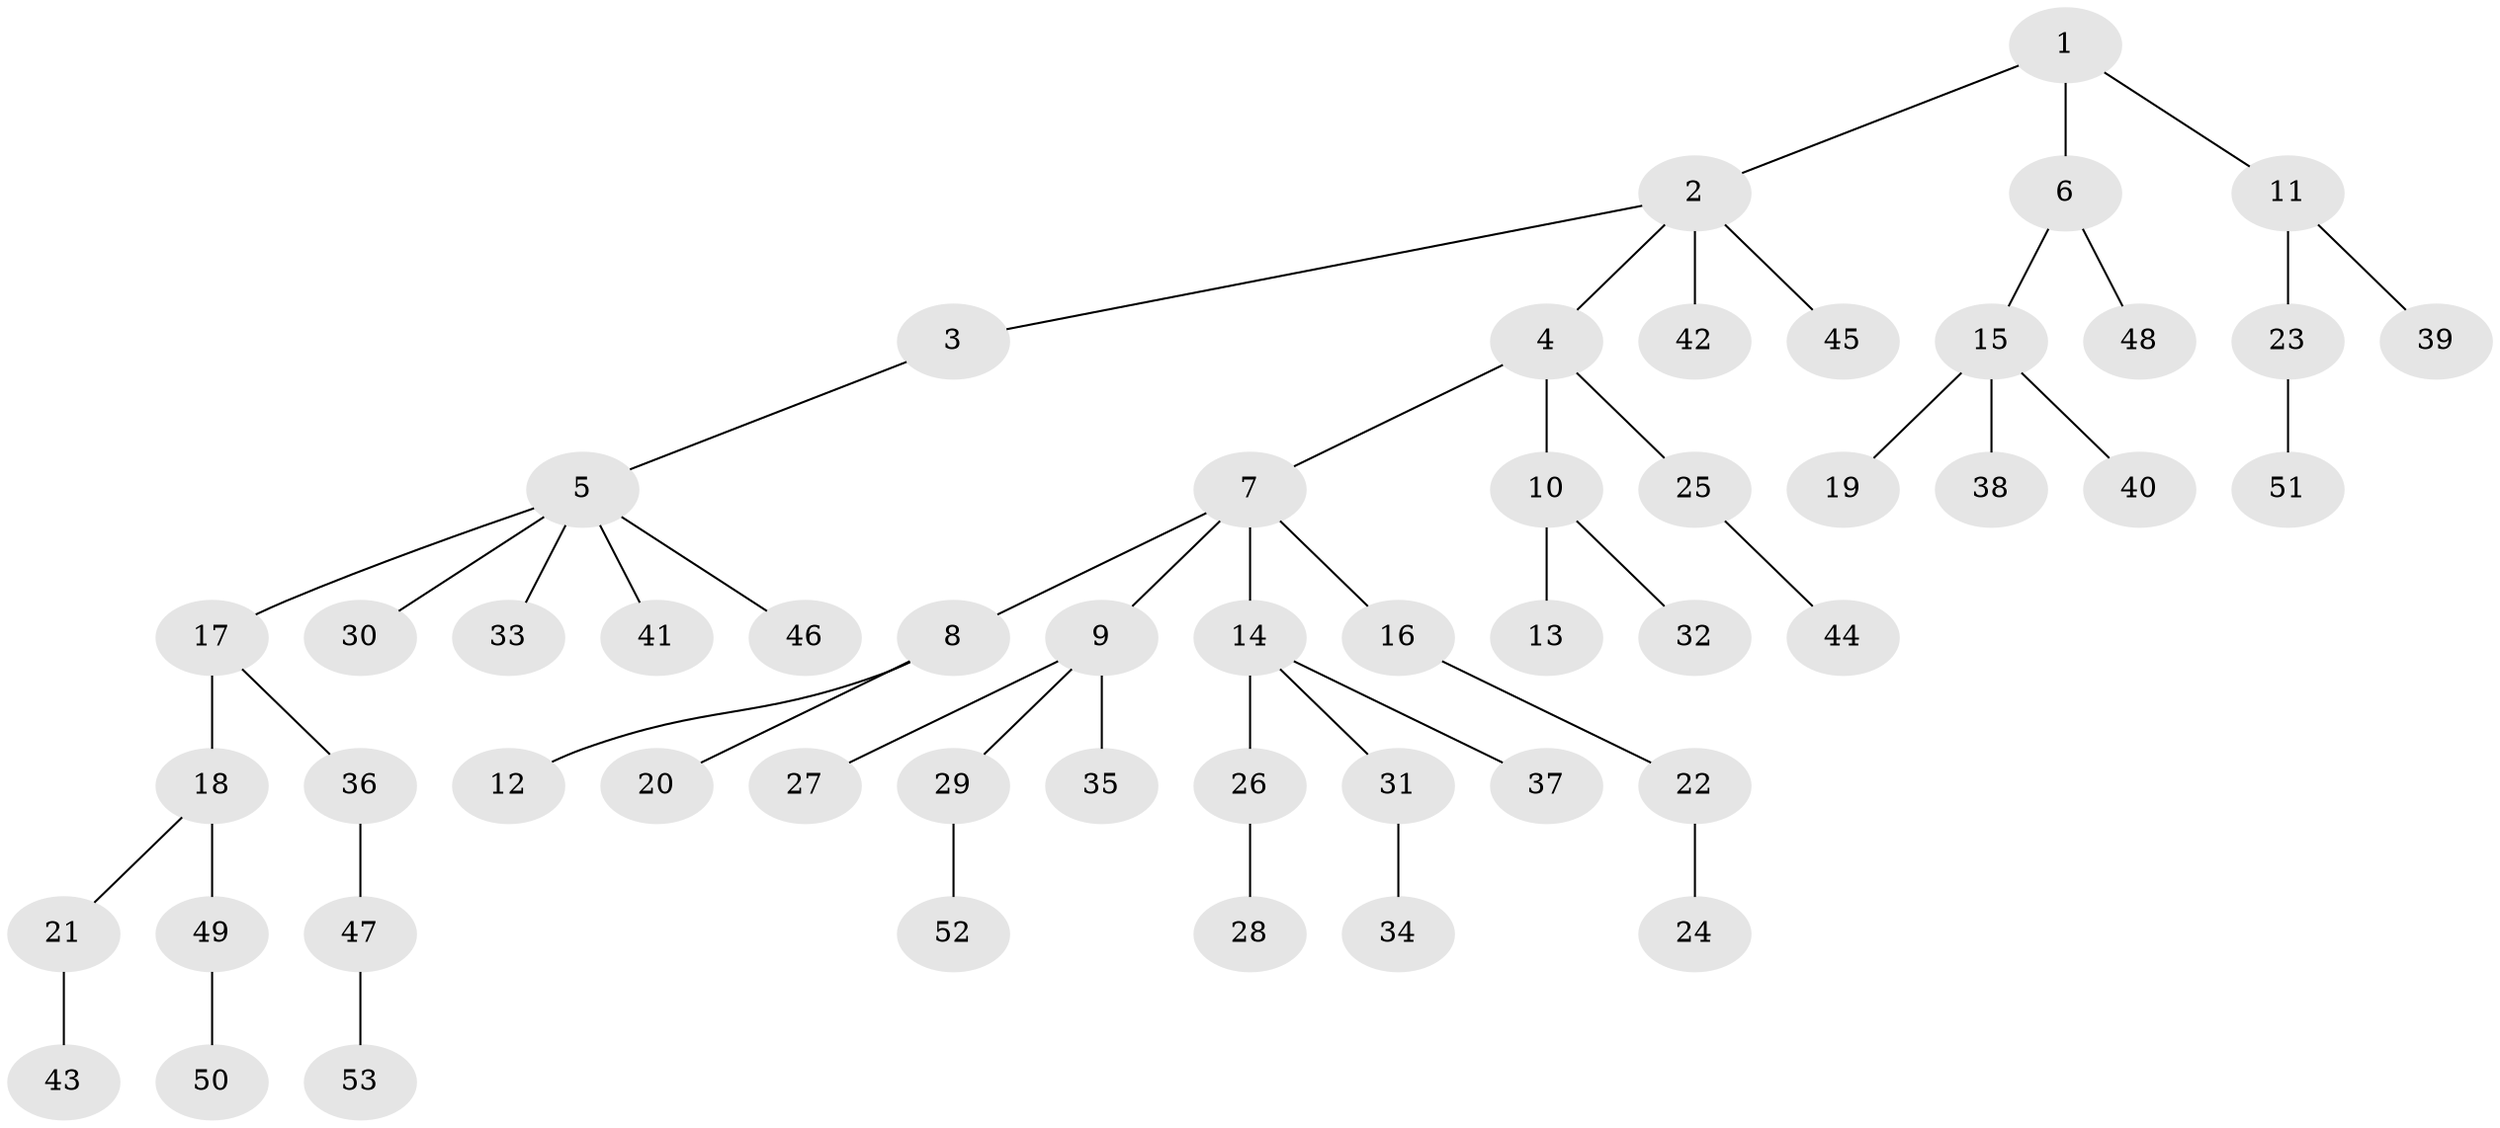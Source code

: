 // coarse degree distribution, {1: 0.8666666666666667, 2: 0.06666666666666667, 13: 0.06666666666666667}
// Generated by graph-tools (version 1.1) at 2025/55/03/04/25 21:55:43]
// undirected, 53 vertices, 52 edges
graph export_dot {
graph [start="1"]
  node [color=gray90,style=filled];
  1;
  2;
  3;
  4;
  5;
  6;
  7;
  8;
  9;
  10;
  11;
  12;
  13;
  14;
  15;
  16;
  17;
  18;
  19;
  20;
  21;
  22;
  23;
  24;
  25;
  26;
  27;
  28;
  29;
  30;
  31;
  32;
  33;
  34;
  35;
  36;
  37;
  38;
  39;
  40;
  41;
  42;
  43;
  44;
  45;
  46;
  47;
  48;
  49;
  50;
  51;
  52;
  53;
  1 -- 2;
  1 -- 6;
  1 -- 11;
  2 -- 3;
  2 -- 4;
  2 -- 42;
  2 -- 45;
  3 -- 5;
  4 -- 7;
  4 -- 10;
  4 -- 25;
  5 -- 17;
  5 -- 30;
  5 -- 33;
  5 -- 41;
  5 -- 46;
  6 -- 15;
  6 -- 48;
  7 -- 8;
  7 -- 9;
  7 -- 14;
  7 -- 16;
  8 -- 12;
  8 -- 20;
  9 -- 27;
  9 -- 29;
  9 -- 35;
  10 -- 13;
  10 -- 32;
  11 -- 23;
  11 -- 39;
  14 -- 26;
  14 -- 31;
  14 -- 37;
  15 -- 19;
  15 -- 38;
  15 -- 40;
  16 -- 22;
  17 -- 18;
  17 -- 36;
  18 -- 21;
  18 -- 49;
  21 -- 43;
  22 -- 24;
  23 -- 51;
  25 -- 44;
  26 -- 28;
  29 -- 52;
  31 -- 34;
  36 -- 47;
  47 -- 53;
  49 -- 50;
}
